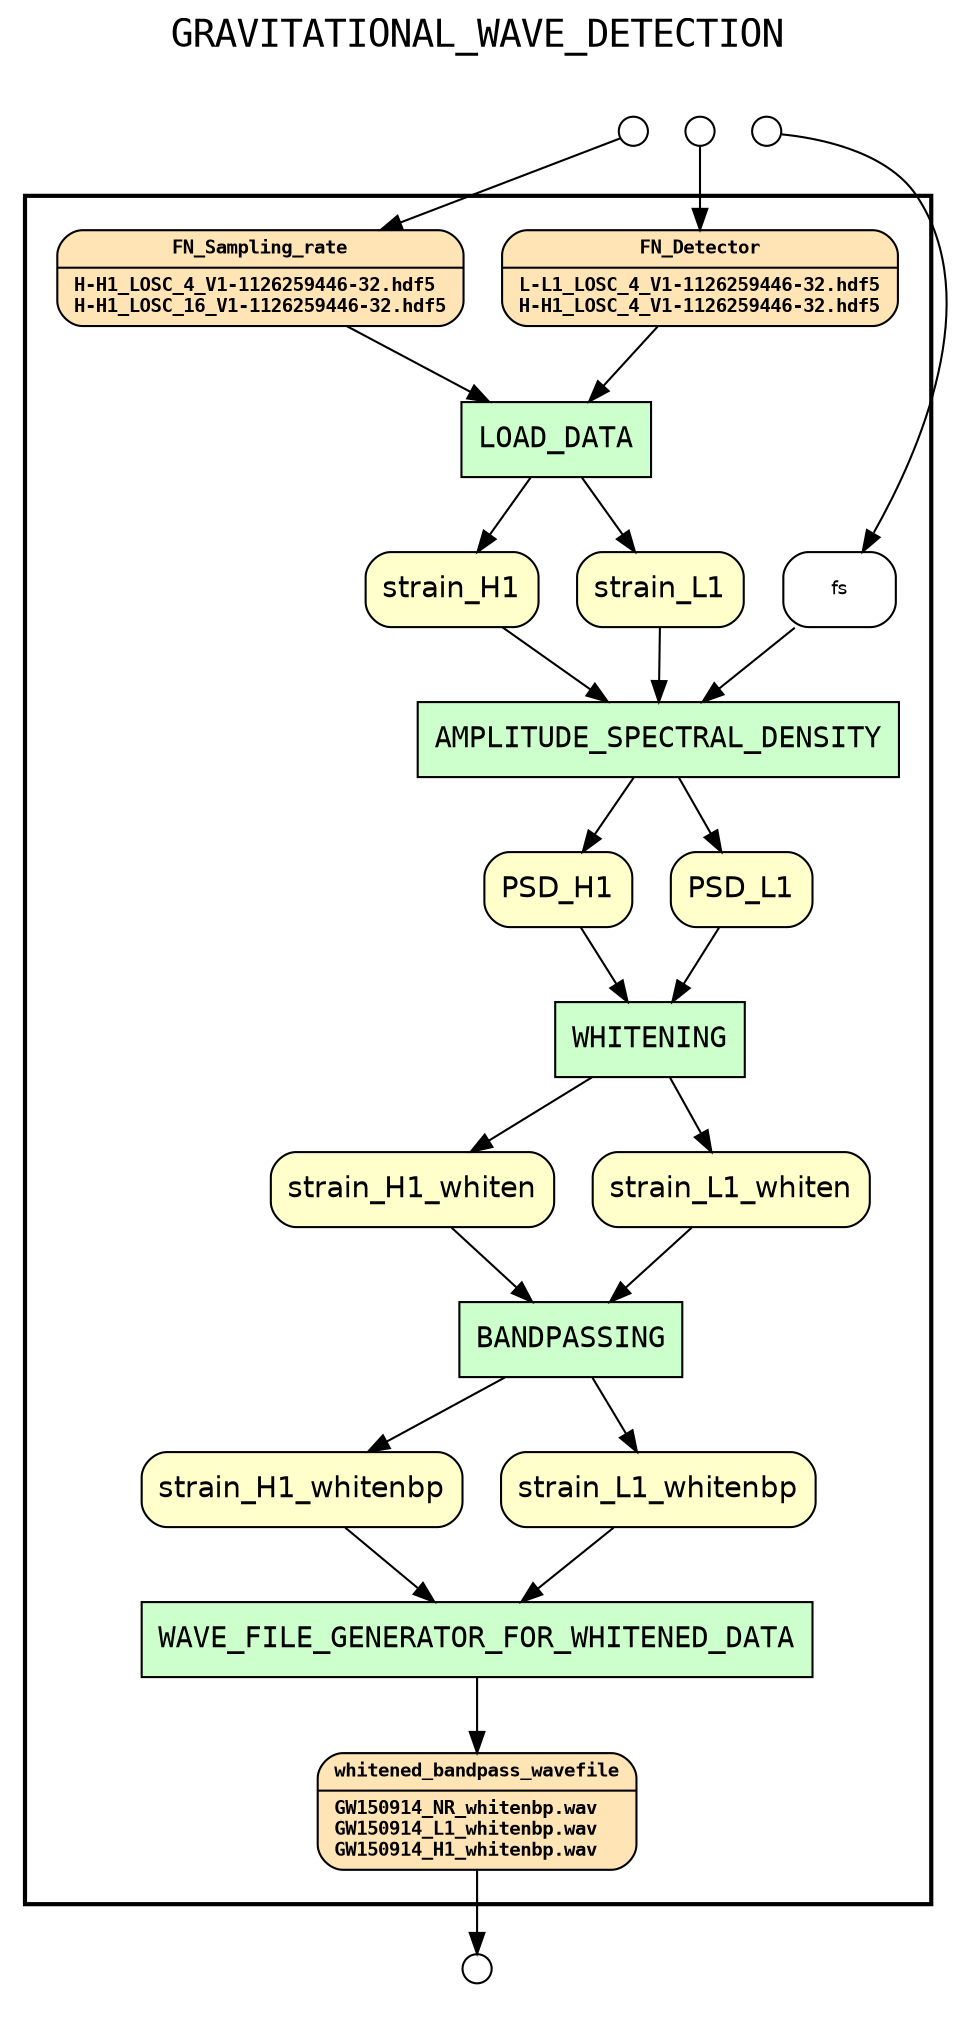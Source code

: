 
digraph yw_data_view {
rankdir=TB
fontname=Courier; fontsize=18; labelloc=t
label="GRAVITATIONAL_WAVE_DETECTION"
subgraph cluster_workflow { label=""; color=black; penwidth=2
subgraph cluster_workflow_inner { label=""; color=white
node[shape=box style="filled" fillcolor="#CCFFCC" peripheries=1 fontname=Courier]
BANDPASSING
WHITENING
AMPLITUDE_SPECTRAL_DENSITY
LOAD_DATA
WAVE_FILE_GENERATOR_FOR_WHITENED_DATA
node[shape=box style="filled" fillcolor="#CCFFCC" peripheries=1 fontname=Courier]
node[shape=box style="rounded,filled" fillcolor="#FFFFCC" peripheries=1 fontname=Helvetica]
strain_H1
strain_L1
PSD_H1
PSD_L1
strain_H1_whiten
strain_L1_whiten
strain_H1_whitenbp
strain_L1_whitenbp
node[shape=box style="rounded,filled" fillcolor="#FFE4B5" peripheries=1 fontname="Courier-Bold" fontsize=9]
FN_Detector[shape=record rankdir=LR label="{<f0> FN_Detector |<f1>L-L1_LOSC_4_V1-1126259446-32.hdf5\lH-H1_LOSC_4_V1-1126259446-32.hdf5\l}"]
FN_Sampling_rate[shape=record rankdir=LR label="{<f0> FN_Sampling_rate |<f1>H-H1_LOSC_4_V1-1126259446-32.hdf5\lH-H1_LOSC_16_V1-1126259446-32.hdf5\l}"]
node[shape=box style="rounded,filled" fillcolor="#FFE4B5" peripheries=1 fontname="Courier-Bold" fontsize=9]
whitened_bandpass_wavefile[shape=record rankdir=LR label="{<f0> whitened_bandpass_wavefile |<f1>GW150914_NR_whitenbp.wav\lGW150914_L1_whitenbp.wav\lGW150914_H1_whitenbp.wav\l}"]
node[shape=box style="rounded,filled" fillcolor="#FFFFFF" peripheries=1 fontname=Helvetica]
fs
}}
subgraph cluster_inflows { label=""; color=white; penwidth=2
subgraph cluster_inflows_inner { label=""; color=white
node[shape=circle fillcolor="#FFFFFF" peripheries=1 width=0.2]
fs_inflow [label=""]
FN_Detector_inflow [label=""]
FN_Sampling_rate_inflow [label=""]
}}
subgraph cluster_outflows { label=""; color=white; penwidth=2
subgraph cluster_outflows_inner { label=""; color=white
node[shape=circle fillcolor="#FFFFFF" peripheries=1 width=0.2]
whitened_bandpass_wavefile_outflow [label=""]
}}
strain_L1 -> AMPLITUDE_SPECTRAL_DENSITY
strain_L1_whiten -> BANDPASSING
strain_H1_whitenbp -> WAVE_FILE_GENERATOR_FOR_WHITENED_DATA
FN_Detector -> LOAD_DATA
strain_L1_whitenbp -> WAVE_FILE_GENERATOR_FOR_WHITENED_DATA
FN_Sampling_rate -> LOAD_DATA
PSD_H1 -> WHITENING
PSD_L1 -> WHITENING
fs -> AMPLITUDE_SPECTRAL_DENSITY
strain_H1 -> AMPLITUDE_SPECTRAL_DENSITY
strain_H1_whiten -> BANDPASSING
LOAD_DATA -> strain_H1
LOAD_DATA -> strain_L1
AMPLITUDE_SPECTRAL_DENSITY -> PSD_H1
AMPLITUDE_SPECTRAL_DENSITY -> PSD_L1
WHITENING -> strain_H1_whiten
WHITENING -> strain_L1_whiten
BANDPASSING -> strain_H1_whitenbp
BANDPASSING -> strain_L1_whitenbp
WAVE_FILE_GENERATOR_FOR_WHITENED_DATA -> whitened_bandpass_wavefile
fs_inflow -> fs
FN_Detector_inflow -> FN_Detector
FN_Sampling_rate_inflow -> FN_Sampling_rate
whitened_bandpass_wavefile -> whitened_bandpass_wavefile_outflow
}

